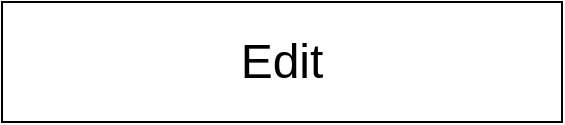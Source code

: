 <mxfile>
    <diagram id="GTzGst_xQRBjBKKKOIVE" name="ページ1">
        <mxGraphModel dx="971" dy="552" grid="1" gridSize="10" guides="1" tooltips="1" connect="1" arrows="1" fold="1" page="1" pageScale="1" pageWidth="827" pageHeight="1169" math="0" shadow="0">
            <root>
                <mxCell id="0"/>
                <mxCell id="1" parent="0"/>
                <mxCell id="2" value="&lt;font style=&quot;font-size: 24px&quot;&gt;Edit&lt;/font&gt;" style="rounded=0;whiteSpace=wrap;html=1;" vertex="1" parent="1">
                    <mxGeometry x="120" y="40" width="280" height="60" as="geometry"/>
                </mxCell>
            </root>
        </mxGraphModel>
    </diagram>
</mxfile>